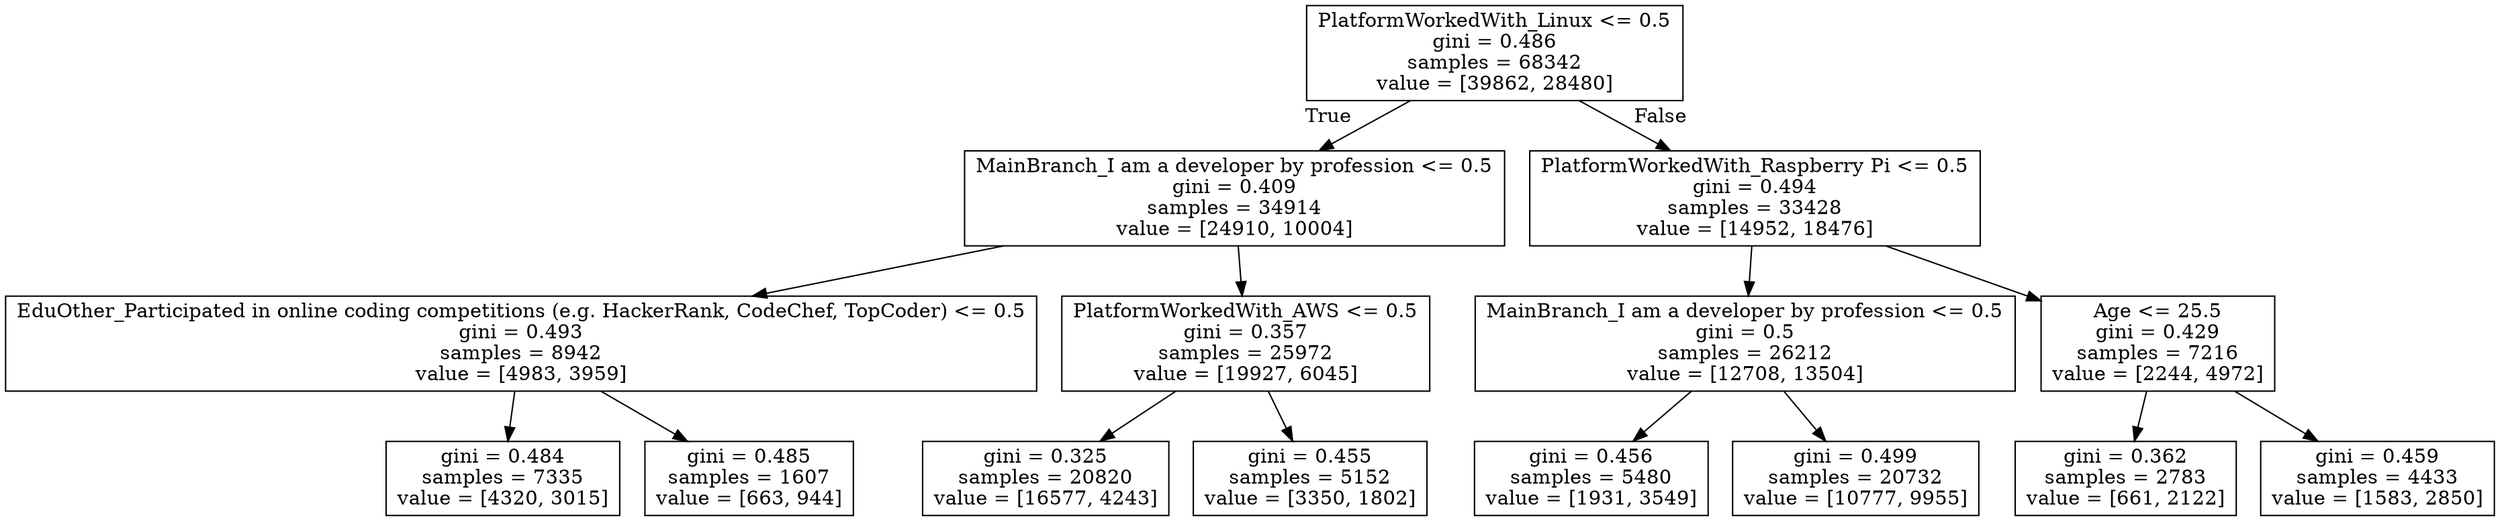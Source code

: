 digraph Tree {
node [shape=box] ;
0 [label="PlatformWorkedWith_Linux <= 0.5\ngini = 0.486\nsamples = 68342\nvalue = [39862, 28480]"] ;
1 [label="MainBranch_I am a developer by profession <= 0.5\ngini = 0.409\nsamples = 34914\nvalue = [24910, 10004]"] ;
0 -> 1 [labeldistance=2.5, labelangle=45, headlabel="True"] ;
2 [label="EduOther_Participated in online coding competitions (e.g. HackerRank, CodeChef, TopCoder) <= 0.5\ngini = 0.493\nsamples = 8942\nvalue = [4983, 3959]"] ;
1 -> 2 ;
3 [label="gini = 0.484\nsamples = 7335\nvalue = [4320, 3015]"] ;
2 -> 3 ;
4 [label="gini = 0.485\nsamples = 1607\nvalue = [663, 944]"] ;
2 -> 4 ;
5 [label="PlatformWorkedWith_AWS <= 0.5\ngini = 0.357\nsamples = 25972\nvalue = [19927, 6045]"] ;
1 -> 5 ;
6 [label="gini = 0.325\nsamples = 20820\nvalue = [16577, 4243]"] ;
5 -> 6 ;
7 [label="gini = 0.455\nsamples = 5152\nvalue = [3350, 1802]"] ;
5 -> 7 ;
8 [label="PlatformWorkedWith_Raspberry Pi <= 0.5\ngini = 0.494\nsamples = 33428\nvalue = [14952, 18476]"] ;
0 -> 8 [labeldistance=2.5, labelangle=-45, headlabel="False"] ;
9 [label="MainBranch_I am a developer by profession <= 0.5\ngini = 0.5\nsamples = 26212\nvalue = [12708, 13504]"] ;
8 -> 9 ;
10 [label="gini = 0.456\nsamples = 5480\nvalue = [1931, 3549]"] ;
9 -> 10 ;
11 [label="gini = 0.499\nsamples = 20732\nvalue = [10777, 9955]"] ;
9 -> 11 ;
12 [label="Age <= 25.5\ngini = 0.429\nsamples = 7216\nvalue = [2244, 4972]"] ;
8 -> 12 ;
13 [label="gini = 0.362\nsamples = 2783\nvalue = [661, 2122]"] ;
12 -> 13 ;
14 [label="gini = 0.459\nsamples = 4433\nvalue = [1583, 2850]"] ;
12 -> 14 ;
}